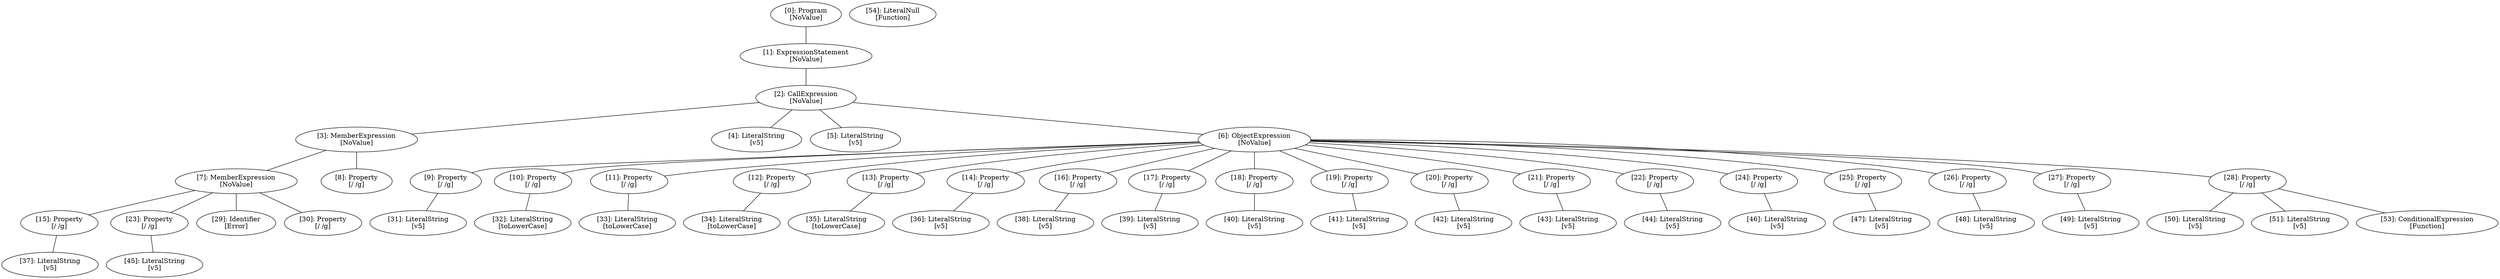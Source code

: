 // Result
graph {
	0 [label="[0]: Program
[NoValue]"]
	1 [label="[1]: ExpressionStatement
[NoValue]"]
	2 [label="[2]: CallExpression
[NoValue]"]
	3 [label="[3]: MemberExpression
[NoValue]"]
	4 [label="[4]: LiteralString
[v5]"]
	5 [label="[5]: LiteralString
[v5]"]
	6 [label="[6]: ObjectExpression
[NoValue]"]
	7 [label="[7]: MemberExpression
[NoValue]"]
	8 [label="[8]: Property
[/ /g]"]
	9 [label="[9]: Property
[/ /g]"]
	10 [label="[10]: Property
[/ /g]"]
	11 [label="[11]: Property
[/ /g]"]
	12 [label="[12]: Property
[/ /g]"]
	13 [label="[13]: Property
[/ /g]"]
	14 [label="[14]: Property
[/ /g]"]
	15 [label="[15]: Property
[/ /g]"]
	16 [label="[16]: Property
[/ /g]"]
	17 [label="[17]: Property
[/ /g]"]
	18 [label="[18]: Property
[/ /g]"]
	19 [label="[19]: Property
[/ /g]"]
	20 [label="[20]: Property
[/ /g]"]
	21 [label="[21]: Property
[/ /g]"]
	22 [label="[22]: Property
[/ /g]"]
	23 [label="[23]: Property
[/ /g]"]
	24 [label="[24]: Property
[/ /g]"]
	25 [label="[25]: Property
[/ /g]"]
	26 [label="[26]: Property
[/ /g]"]
	27 [label="[27]: Property
[/ /g]"]
	28 [label="[28]: Property
[/ /g]"]
	29 [label="[29]: Identifier
[Error]"]
	30 [label="[30]: Property
[/ /g]"]
	31 [label="[31]: LiteralString
[v5]"]
	32 [label="[32]: LiteralString
[toLowerCase]"]
	33 [label="[33]: LiteralString
[toLowerCase]"]
	34 [label="[34]: LiteralString
[toLowerCase]"]
	35 [label="[35]: LiteralString
[toLowerCase]"]
	36 [label="[36]: LiteralString
[v5]"]
	37 [label="[37]: LiteralString
[v5]"]
	38 [label="[38]: LiteralString
[v5]"]
	39 [label="[39]: LiteralString
[v5]"]
	40 [label="[40]: LiteralString
[v5]"]
	41 [label="[41]: LiteralString
[v5]"]
	42 [label="[42]: LiteralString
[v5]"]
	43 [label="[43]: LiteralString
[v5]"]
	44 [label="[44]: LiteralString
[v5]"]
	45 [label="[45]: LiteralString
[v5]"]
	46 [label="[46]: LiteralString
[v5]"]
	47 [label="[47]: LiteralString
[v5]"]
	48 [label="[48]: LiteralString
[v5]"]
	49 [label="[49]: LiteralString
[v5]"]
	50 [label="[50]: LiteralString
[v5]"]
	51 [label="[51]: LiteralString
[v5]"]
	53 [label="[53]: ConditionalExpression
[Function]"]
	54 [label="[54]: LiteralNull
[Function]"]
	0 -- 1
	1 -- 2
	2 -- 3
	2 -- 4
	2 -- 5
	2 -- 6
	3 -- 7
	3 -- 8
	6 -- 9
	6 -- 10
	6 -- 11
	6 -- 12
	6 -- 13
	6 -- 14
	6 -- 16
	6 -- 17
	6 -- 18
	6 -- 19
	6 -- 20
	6 -- 21
	6 -- 22
	6 -- 24
	6 -- 25
	6 -- 26
	6 -- 27
	6 -- 28
	7 -- 15
	7 -- 23
	7 -- 29
	7 -- 30
	9 -- 31
	10 -- 32
	11 -- 33
	12 -- 34
	13 -- 35
	14 -- 36
	15 -- 37
	16 -- 38
	17 -- 39
	18 -- 40
	19 -- 41
	20 -- 42
	21 -- 43
	22 -- 44
	23 -- 45
	24 -- 46
	25 -- 47
	26 -- 48
	27 -- 49
	28 -- 50
	28 -- 51
	28 -- 53
}
